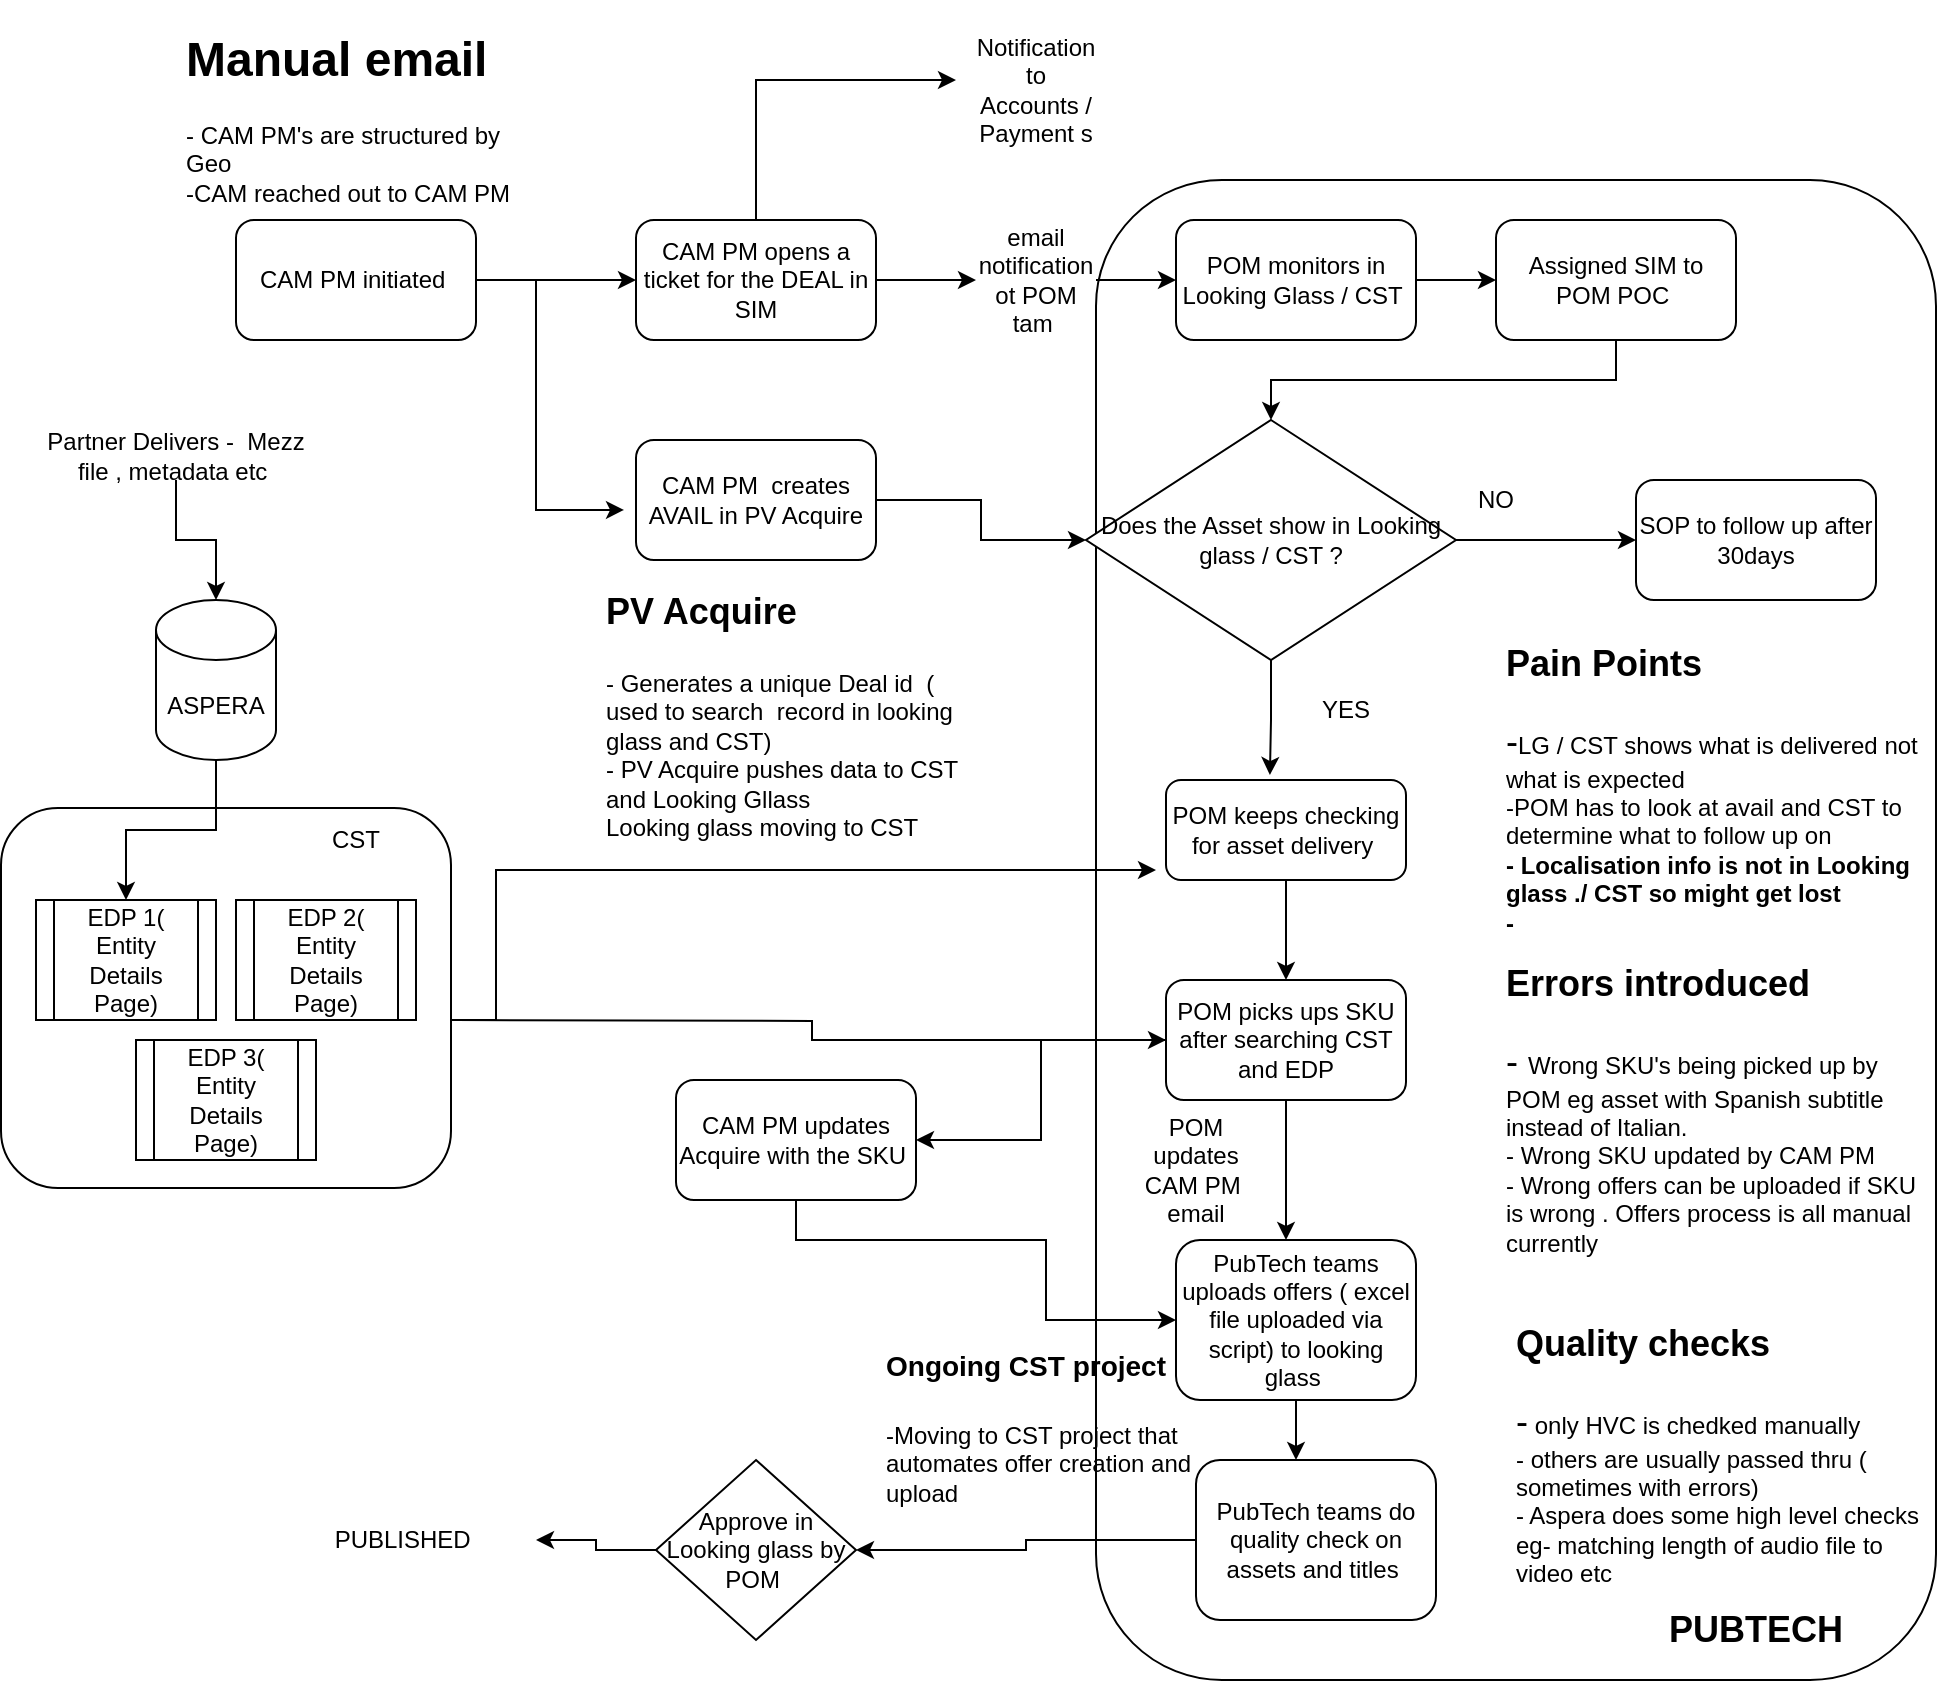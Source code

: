 <mxfile version="22.1.0" type="github">
  <diagram name="Page-1" id="KKaOIWQLvDGoXDmgkrxp">
    <mxGraphModel dx="954" dy="610" grid="1" gridSize="10" guides="1" tooltips="1" connect="1" arrows="1" fold="1" page="1" pageScale="1" pageWidth="1169" pageHeight="827" math="0" shadow="0">
      <root>
        <mxCell id="0" />
        <mxCell id="1" parent="0" />
        <mxCell id="pxU7jCNwbXPqKlXfrHt0-63" value="" style="rounded=1;whiteSpace=wrap;html=1;" parent="1" vertex="1">
          <mxGeometry x="550" y="100" width="420" height="750" as="geometry" />
        </mxCell>
        <mxCell id="pxU7jCNwbXPqKlXfrHt0-43" style="edgeStyle=orthogonalEdgeStyle;rounded=0;orthogonalLoop=1;jettySize=auto;html=1;" parent="1" edge="1">
          <mxGeometry relative="1" as="geometry">
            <mxPoint x="580" y="445" as="targetPoint" />
            <mxPoint x="227.5" y="524" as="sourcePoint" />
            <Array as="points">
              <mxPoint x="228" y="520" />
              <mxPoint x="250" y="520" />
              <mxPoint x="250" y="445" />
            </Array>
          </mxGeometry>
        </mxCell>
        <mxCell id="pxU7jCNwbXPqKlXfrHt0-45" style="edgeStyle=orthogonalEdgeStyle;rounded=0;orthogonalLoop=1;jettySize=auto;html=1;entryX=0;entryY=0.5;entryDx=0;entryDy=0;" parent="1" target="pxU7jCNwbXPqKlXfrHt0-38" edge="1">
          <mxGeometry relative="1" as="geometry">
            <mxPoint x="230" y="520" as="sourcePoint" />
          </mxGeometry>
        </mxCell>
        <mxCell id="pxU7jCNwbXPqKlXfrHt0-39" value="" style="rounded=1;whiteSpace=wrap;html=1;" parent="1" vertex="1">
          <mxGeometry x="2.5" y="414" width="225" height="190" as="geometry" />
        </mxCell>
        <mxCell id="pxU7jCNwbXPqKlXfrHt0-4" style="edgeStyle=orthogonalEdgeStyle;rounded=0;orthogonalLoop=1;jettySize=auto;html=1;entryX=0;entryY=0.5;entryDx=0;entryDy=0;" parent="1" source="pxU7jCNwbXPqKlXfrHt0-1" target="pxU7jCNwbXPqKlXfrHt0-3" edge="1">
          <mxGeometry relative="1" as="geometry" />
        </mxCell>
        <mxCell id="pxU7jCNwbXPqKlXfrHt0-1" value="CAM PM initiated&amp;nbsp;" style="rounded=1;whiteSpace=wrap;html=1;" parent="1" vertex="1">
          <mxGeometry x="120" y="120" width="120" height="60" as="geometry" />
        </mxCell>
        <mxCell id="pxU7jCNwbXPqKlXfrHt0-2" value="&lt;h1&gt;Manual email&amp;nbsp;&lt;/h1&gt;&lt;div&gt;- CAM PM&#39;s are structured by Geo&lt;/div&gt;&lt;div&gt;-CAM reached out to CAM PM&lt;/div&gt;" style="text;html=1;strokeColor=none;fillColor=none;spacing=5;spacingTop=-20;whiteSpace=wrap;overflow=hidden;rounded=0;" parent="1" vertex="1">
          <mxGeometry x="90" y="20" width="190" height="120" as="geometry" />
        </mxCell>
        <mxCell id="pxU7jCNwbXPqKlXfrHt0-5" style="edgeStyle=orthogonalEdgeStyle;rounded=0;orthogonalLoop=1;jettySize=auto;html=1;exitX=0.5;exitY=0;exitDx=0;exitDy=0;" parent="1" source="pxU7jCNwbXPqKlXfrHt0-3" edge="1">
          <mxGeometry relative="1" as="geometry">
            <mxPoint x="480" y="50" as="targetPoint" />
            <Array as="points">
              <mxPoint x="380" y="50" />
              <mxPoint x="480" y="50" />
            </Array>
          </mxGeometry>
        </mxCell>
        <mxCell id="pxU7jCNwbXPqKlXfrHt0-7" style="edgeStyle=orthogonalEdgeStyle;rounded=0;orthogonalLoop=1;jettySize=auto;html=1;" parent="1" source="pxU7jCNwbXPqKlXfrHt0-3" target="pxU7jCNwbXPqKlXfrHt0-8" edge="1">
          <mxGeometry relative="1" as="geometry">
            <mxPoint x="500" y="150" as="targetPoint" />
          </mxGeometry>
        </mxCell>
        <mxCell id="pxU7jCNwbXPqKlXfrHt0-3" value="CAM PM opens a ticket for the DEAL in SIM" style="rounded=1;whiteSpace=wrap;html=1;" parent="1" vertex="1">
          <mxGeometry x="320" y="120" width="120" height="60" as="geometry" />
        </mxCell>
        <mxCell id="pxU7jCNwbXPqKlXfrHt0-6" value="Notification to Accounts / Payment s" style="text;html=1;strokeColor=none;fillColor=none;align=center;verticalAlign=middle;whiteSpace=wrap;rounded=0;" parent="1" vertex="1">
          <mxGeometry x="490" y="40" width="60" height="30" as="geometry" />
        </mxCell>
        <mxCell id="pxU7jCNwbXPqKlXfrHt0-13" style="edgeStyle=orthogonalEdgeStyle;rounded=0;orthogonalLoop=1;jettySize=auto;html=1;" parent="1" source="pxU7jCNwbXPqKlXfrHt0-8" target="pxU7jCNwbXPqKlXfrHt0-12" edge="1">
          <mxGeometry relative="1" as="geometry" />
        </mxCell>
        <mxCell id="pxU7jCNwbXPqKlXfrHt0-8" value="email notification ot POM tam&amp;nbsp;" style="text;html=1;strokeColor=none;fillColor=none;align=center;verticalAlign=middle;whiteSpace=wrap;rounded=0;" parent="1" vertex="1">
          <mxGeometry x="490" y="135" width="60" height="30" as="geometry" />
        </mxCell>
        <mxCell id="pxU7jCNwbXPqKlXfrHt0-17" style="edgeStyle=orthogonalEdgeStyle;rounded=0;orthogonalLoop=1;jettySize=auto;html=1;" parent="1" source="pxU7jCNwbXPqKlXfrHt0-9" target="pxU7jCNwbXPqKlXfrHt0-16" edge="1">
          <mxGeometry relative="1" as="geometry" />
        </mxCell>
        <mxCell id="pxU7jCNwbXPqKlXfrHt0-9" value="CAM PM&amp;nbsp; creates AVAIL in PV Acquire" style="rounded=1;whiteSpace=wrap;html=1;" parent="1" vertex="1">
          <mxGeometry x="320" y="230" width="120" height="60" as="geometry" />
        </mxCell>
        <mxCell id="pxU7jCNwbXPqKlXfrHt0-10" style="edgeStyle=orthogonalEdgeStyle;rounded=0;orthogonalLoop=1;jettySize=auto;html=1;entryX=-0.05;entryY=0.583;entryDx=0;entryDy=0;entryPerimeter=0;" parent="1" source="pxU7jCNwbXPqKlXfrHt0-1" target="pxU7jCNwbXPqKlXfrHt0-9" edge="1">
          <mxGeometry relative="1" as="geometry">
            <Array as="points">
              <mxPoint x="270" y="150" />
              <mxPoint x="270" y="265" />
            </Array>
          </mxGeometry>
        </mxCell>
        <mxCell id="pxU7jCNwbXPqKlXfrHt0-11" value="&lt;h1&gt;&lt;font style=&quot;font-size: 18px;&quot;&gt;PV Acquire&amp;nbsp;&lt;/font&gt;&lt;/h1&gt;&lt;div&gt;- Generates a unique Deal id&amp;nbsp; ( used to search&amp;nbsp; record in looking glass and CST)&lt;/div&gt;&lt;div&gt;- PV Acquire pushes data to CST and Looking Gllass&amp;nbsp;&lt;/div&gt;&lt;div&gt;Looking glass moving to CST&amp;nbsp;&lt;/div&gt;" style="text;html=1;strokeColor=none;fillColor=none;spacing=5;spacingTop=-20;whiteSpace=wrap;overflow=hidden;rounded=0;" parent="1" vertex="1">
          <mxGeometry x="300" y="294" width="190" height="146" as="geometry" />
        </mxCell>
        <mxCell id="pxU7jCNwbXPqKlXfrHt0-15" style="edgeStyle=orthogonalEdgeStyle;rounded=0;orthogonalLoop=1;jettySize=auto;html=1;" parent="1" source="pxU7jCNwbXPqKlXfrHt0-12" target="pxU7jCNwbXPqKlXfrHt0-14" edge="1">
          <mxGeometry relative="1" as="geometry" />
        </mxCell>
        <mxCell id="pxU7jCNwbXPqKlXfrHt0-12" value="POM monitors in Looking Glass / CST&amp;nbsp;" style="rounded=1;whiteSpace=wrap;html=1;" parent="1" vertex="1">
          <mxGeometry x="590" y="120" width="120" height="60" as="geometry" />
        </mxCell>
        <mxCell id="pxU7jCNwbXPqKlXfrHt0-26" style="edgeStyle=orthogonalEdgeStyle;rounded=0;orthogonalLoop=1;jettySize=auto;html=1;entryX=0.5;entryY=0;entryDx=0;entryDy=0;" parent="1" source="pxU7jCNwbXPqKlXfrHt0-14" target="pxU7jCNwbXPqKlXfrHt0-16" edge="1">
          <mxGeometry relative="1" as="geometry">
            <Array as="points">
              <mxPoint x="810" y="200" />
              <mxPoint x="638" y="200" />
            </Array>
          </mxGeometry>
        </mxCell>
        <mxCell id="pxU7jCNwbXPqKlXfrHt0-14" value="Assigned SIM to POM POC&amp;nbsp;" style="rounded=1;whiteSpace=wrap;html=1;" parent="1" vertex="1">
          <mxGeometry x="750" y="120" width="120" height="60" as="geometry" />
        </mxCell>
        <mxCell id="pxU7jCNwbXPqKlXfrHt0-19" style="edgeStyle=orthogonalEdgeStyle;rounded=0;orthogonalLoop=1;jettySize=auto;html=1;" parent="1" source="pxU7jCNwbXPqKlXfrHt0-16" edge="1">
          <mxGeometry relative="1" as="geometry">
            <mxPoint x="820" y="280" as="targetPoint" />
          </mxGeometry>
        </mxCell>
        <mxCell id="pxU7jCNwbXPqKlXfrHt0-16" value="Does the Asset show in Looking glass / CST ?" style="rhombus;whiteSpace=wrap;html=1;" parent="1" vertex="1">
          <mxGeometry x="545" y="220" width="185" height="120" as="geometry" />
        </mxCell>
        <mxCell id="pxU7jCNwbXPqKlXfrHt0-21" value="NO" style="text;html=1;strokeColor=none;fillColor=none;align=center;verticalAlign=middle;whiteSpace=wrap;rounded=0;" parent="1" vertex="1">
          <mxGeometry x="720" y="245" width="60" height="30" as="geometry" />
        </mxCell>
        <mxCell id="pxU7jCNwbXPqKlXfrHt0-44" style="edgeStyle=orthogonalEdgeStyle;rounded=0;orthogonalLoop=1;jettySize=auto;html=1;entryX=0.5;entryY=0;entryDx=0;entryDy=0;" parent="1" source="pxU7jCNwbXPqKlXfrHt0-22" target="pxU7jCNwbXPqKlXfrHt0-38" edge="1">
          <mxGeometry relative="1" as="geometry" />
        </mxCell>
        <mxCell id="pxU7jCNwbXPqKlXfrHt0-22" value="POM keeps checking for asset delivery&amp;nbsp;" style="rounded=1;whiteSpace=wrap;html=1;" parent="1" vertex="1">
          <mxGeometry x="585" y="400" width="120" height="50" as="geometry" />
        </mxCell>
        <mxCell id="pxU7jCNwbXPqKlXfrHt0-23" value="SOP to follow up after 30days" style="rounded=1;whiteSpace=wrap;html=1;" parent="1" vertex="1">
          <mxGeometry x="820" y="250" width="120" height="60" as="geometry" />
        </mxCell>
        <mxCell id="pxU7jCNwbXPqKlXfrHt0-27" style="edgeStyle=orthogonalEdgeStyle;rounded=0;orthogonalLoop=1;jettySize=auto;html=1;entryX=0.433;entryY=-0.05;entryDx=0;entryDy=0;entryPerimeter=0;" parent="1" source="pxU7jCNwbXPqKlXfrHt0-16" target="pxU7jCNwbXPqKlXfrHt0-22" edge="1">
          <mxGeometry relative="1" as="geometry" />
        </mxCell>
        <mxCell id="pxU7jCNwbXPqKlXfrHt0-28" value="YES" style="text;html=1;strokeColor=none;fillColor=none;align=center;verticalAlign=middle;whiteSpace=wrap;rounded=0;" parent="1" vertex="1">
          <mxGeometry x="645" y="350" width="60" height="30" as="geometry" />
        </mxCell>
        <mxCell id="pxU7jCNwbXPqKlXfrHt0-29" value="&lt;h1&gt;&lt;font style=&quot;font-size: 18px;&quot;&gt;Pain Points&lt;/font&gt;&lt;/h1&gt;&lt;div&gt;&lt;font style=&quot;font-size: 18px;&quot;&gt;-&lt;/font&gt;&lt;font style=&quot;font-size: 12px;&quot;&gt;LG / CST shows what is delivered not what is expected&amp;nbsp;&lt;/font&gt;&lt;/div&gt;&lt;div&gt;&lt;font style=&quot;font-size: 12px;&quot;&gt;-POM has to look at avail and CST to determine what to follow up on&lt;/font&gt;&lt;/div&gt;&lt;div&gt;&lt;font style=&quot;font-size: 12px;&quot;&gt;&lt;b&gt;- Localisation info is not in Looking glass ./ CST so might get lost&lt;/b&gt;&lt;/font&gt;&lt;/div&gt;&lt;div&gt;&lt;font style=&quot;font-size: 12px;&quot;&gt;&lt;b&gt;-&lt;/b&gt;&lt;/font&gt;&lt;/div&gt;" style="text;html=1;strokeColor=none;fillColor=none;spacing=5;spacingTop=-20;whiteSpace=wrap;overflow=hidden;rounded=0;" parent="1" vertex="1">
          <mxGeometry x="750" y="320" width="230" height="160" as="geometry" />
        </mxCell>
        <mxCell id="pxU7jCNwbXPqKlXfrHt0-42" style="edgeStyle=orthogonalEdgeStyle;rounded=0;orthogonalLoop=1;jettySize=auto;html=1;entryX=0.5;entryY=0;entryDx=0;entryDy=0;" parent="1" source="pxU7jCNwbXPqKlXfrHt0-30" target="pxU7jCNwbXPqKlXfrHt0-34" edge="1">
          <mxGeometry relative="1" as="geometry" />
        </mxCell>
        <mxCell id="pxU7jCNwbXPqKlXfrHt0-30" value="ASPERA" style="shape=cylinder3;whiteSpace=wrap;html=1;boundedLbl=1;backgroundOutline=1;size=15;" parent="1" vertex="1">
          <mxGeometry x="80" y="310" width="60" height="80" as="geometry" />
        </mxCell>
        <mxCell id="pxU7jCNwbXPqKlXfrHt0-33" style="edgeStyle=orthogonalEdgeStyle;rounded=0;orthogonalLoop=1;jettySize=auto;html=1;" parent="1" source="pxU7jCNwbXPqKlXfrHt0-32" target="pxU7jCNwbXPqKlXfrHt0-30" edge="1">
          <mxGeometry relative="1" as="geometry" />
        </mxCell>
        <mxCell id="pxU7jCNwbXPqKlXfrHt0-32" value="Partner Delivers -&amp;nbsp; Mezz file , metadata etc&amp;nbsp;" style="text;html=1;strokeColor=none;fillColor=none;align=center;verticalAlign=middle;whiteSpace=wrap;rounded=0;" parent="1" vertex="1">
          <mxGeometry x="20" y="225" width="140" height="25" as="geometry" />
        </mxCell>
        <mxCell id="pxU7jCNwbXPqKlXfrHt0-34" value="EDP 1( Entity Details Page)" style="shape=process;whiteSpace=wrap;html=1;backgroundOutline=1;" parent="1" vertex="1">
          <mxGeometry x="20" y="460" width="90" height="60" as="geometry" />
        </mxCell>
        <mxCell id="pxU7jCNwbXPqKlXfrHt0-36" value="EDP 3( Entity Details Page)" style="shape=process;whiteSpace=wrap;html=1;backgroundOutline=1;" parent="1" vertex="1">
          <mxGeometry x="70" y="530" width="90" height="60" as="geometry" />
        </mxCell>
        <mxCell id="pxU7jCNwbXPqKlXfrHt0-37" value="EDP 2( Entity Details Page)" style="shape=process;whiteSpace=wrap;html=1;backgroundOutline=1;" parent="1" vertex="1">
          <mxGeometry x="120" y="460" width="90" height="60" as="geometry" />
        </mxCell>
        <mxCell id="pxU7jCNwbXPqKlXfrHt0-48" style="edgeStyle=orthogonalEdgeStyle;rounded=0;orthogonalLoop=1;jettySize=auto;html=1;entryX=1;entryY=0.5;entryDx=0;entryDy=0;" parent="1" source="pxU7jCNwbXPqKlXfrHt0-38" target="pxU7jCNwbXPqKlXfrHt0-47" edge="1">
          <mxGeometry relative="1" as="geometry" />
        </mxCell>
        <mxCell id="pxU7jCNwbXPqKlXfrHt0-50" style="edgeStyle=orthogonalEdgeStyle;rounded=0;orthogonalLoop=1;jettySize=auto;html=1;" parent="1" source="pxU7jCNwbXPqKlXfrHt0-38" edge="1">
          <mxGeometry relative="1" as="geometry">
            <mxPoint x="645" y="630" as="targetPoint" />
          </mxGeometry>
        </mxCell>
        <mxCell id="pxU7jCNwbXPqKlXfrHt0-38" value="POM picks ups SKU after searching CST and EDP" style="rounded=1;whiteSpace=wrap;html=1;" parent="1" vertex="1">
          <mxGeometry x="585" y="500" width="120" height="60" as="geometry" />
        </mxCell>
        <mxCell id="pxU7jCNwbXPqKlXfrHt0-40" value="CST" style="text;html=1;strokeColor=none;fillColor=none;align=center;verticalAlign=middle;whiteSpace=wrap;rounded=0;" parent="1" vertex="1">
          <mxGeometry x="150" y="415" width="60" height="30" as="geometry" />
        </mxCell>
        <mxCell id="pxU7jCNwbXPqKlXfrHt0-46" value="&lt;h1&gt;&lt;span style=&quot;font-size: 18px;&quot;&gt;Errors introduced&lt;/span&gt;&lt;/h1&gt;&lt;div&gt;&lt;font style=&quot;font-size: 18px;&quot;&gt;- &lt;/font&gt;&lt;font style=&quot;font-size: 12px;&quot;&gt;Wrong SKU&#39;s being picked up by POM eg asset with Spanish subtitle instead of Italian.&lt;/font&gt;&lt;/div&gt;&lt;div&gt;&lt;font style=&quot;font-size: 12px;&quot;&gt;- Wrong SKU updated by CAM PM&lt;/font&gt;&lt;/div&gt;&lt;div&gt;&lt;font style=&quot;font-size: 12px;&quot;&gt;- Wrong offers can be uploaded if SKU is wrong . Offers process is all manual currently&lt;/font&gt;&lt;/div&gt;&lt;div&gt;&lt;font style=&quot;font-size: 18px;&quot;&gt;&lt;br&gt;&lt;/font&gt;&lt;/div&gt;&lt;div&gt;&lt;br&gt;&lt;/div&gt;&lt;div&gt;&lt;font style=&quot;font-size: 12px;&quot;&gt;&lt;b&gt;-&lt;/b&gt;&lt;/font&gt;&lt;/div&gt;" style="text;html=1;strokeColor=none;fillColor=none;spacing=5;spacingTop=-20;whiteSpace=wrap;overflow=hidden;rounded=0;" parent="1" vertex="1">
          <mxGeometry x="750" y="480" width="220" height="200" as="geometry" />
        </mxCell>
        <mxCell id="pxU7jCNwbXPqKlXfrHt0-62" style="edgeStyle=orthogonalEdgeStyle;rounded=0;orthogonalLoop=1;jettySize=auto;html=1;entryX=0;entryY=0.5;entryDx=0;entryDy=0;" parent="1" source="pxU7jCNwbXPqKlXfrHt0-47" target="pxU7jCNwbXPqKlXfrHt0-52" edge="1">
          <mxGeometry relative="1" as="geometry">
            <Array as="points">
              <mxPoint x="400" y="630" />
              <mxPoint x="525" y="630" />
              <mxPoint x="525" y="670" />
            </Array>
          </mxGeometry>
        </mxCell>
        <mxCell id="pxU7jCNwbXPqKlXfrHt0-47" value="CAM PM updates Acquire with the SKU&amp;nbsp;" style="rounded=1;whiteSpace=wrap;html=1;" parent="1" vertex="1">
          <mxGeometry x="340" y="550" width="120" height="60" as="geometry" />
        </mxCell>
        <mxCell id="pxU7jCNwbXPqKlXfrHt0-49" value="POM updates CAM PM&amp;nbsp; email" style="text;html=1;strokeColor=none;fillColor=none;align=center;verticalAlign=middle;whiteSpace=wrap;rounded=0;" parent="1" vertex="1">
          <mxGeometry x="570" y="580" width="60" height="30" as="geometry" />
        </mxCell>
        <mxCell id="pxU7jCNwbXPqKlXfrHt0-54" style="edgeStyle=orthogonalEdgeStyle;rounded=0;orthogonalLoop=1;jettySize=auto;html=1;" parent="1" source="pxU7jCNwbXPqKlXfrHt0-52" edge="1">
          <mxGeometry relative="1" as="geometry">
            <mxPoint x="650" y="740" as="targetPoint" />
          </mxGeometry>
        </mxCell>
        <mxCell id="pxU7jCNwbXPqKlXfrHt0-52" value="PubTech teams uploads offers ( excel file uploaded via script) to looking glass&amp;nbsp;" style="rounded=1;whiteSpace=wrap;html=1;" parent="1" vertex="1">
          <mxGeometry x="590" y="630" width="120" height="80" as="geometry" />
        </mxCell>
        <mxCell id="pxU7jCNwbXPqKlXfrHt0-53" value="&lt;h1&gt;&lt;font style=&quot;font-size: 14px;&quot;&gt;Ongoing CST project&lt;/font&gt;&lt;/h1&gt;&lt;div&gt;&lt;font style=&quot;font-size: 12px;&quot;&gt;-Moving to CST project that automates offer creation and upload&amp;nbsp;&lt;/font&gt;&lt;/div&gt;" style="text;html=1;strokeColor=none;fillColor=none;spacing=5;spacingTop=-20;whiteSpace=wrap;overflow=hidden;rounded=0;" parent="1" vertex="1">
          <mxGeometry x="440" y="670" width="170" height="100" as="geometry" />
        </mxCell>
        <mxCell id="pxU7jCNwbXPqKlXfrHt0-58" style="edgeStyle=orthogonalEdgeStyle;rounded=0;orthogonalLoop=1;jettySize=auto;html=1;entryX=1;entryY=0.5;entryDx=0;entryDy=0;" parent="1" source="pxU7jCNwbXPqKlXfrHt0-55" target="pxU7jCNwbXPqKlXfrHt0-57" edge="1">
          <mxGeometry relative="1" as="geometry" />
        </mxCell>
        <mxCell id="pxU7jCNwbXPqKlXfrHt0-55" value="PubTech teams do quality check on assets and titles&amp;nbsp;" style="rounded=1;whiteSpace=wrap;html=1;" parent="1" vertex="1">
          <mxGeometry x="600" y="740" width="120" height="80" as="geometry" />
        </mxCell>
        <mxCell id="pxU7jCNwbXPqKlXfrHt0-56" value="&lt;h1&gt;&lt;span style=&quot;font-size: 18px;&quot;&gt;Quality checks&lt;/span&gt;&lt;/h1&gt;&lt;div&gt;&lt;span style=&quot;font-size: 18px;&quot;&gt;-&lt;/span&gt;&lt;font style=&quot;font-size: 12px;&quot;&gt; &lt;font style=&quot;&quot;&gt;only HVC is chedked manually&lt;/font&gt;&lt;/font&gt;&lt;/div&gt;&lt;div&gt;&lt;font style=&quot;font-size: 12px;&quot;&gt;- others are usually passed thru ( sometimes with errors)&lt;/font&gt;&lt;/div&gt;&lt;div&gt;&lt;font style=&quot;font-size: 12px;&quot;&gt;- Aspera does some high level checks eg- matching length of audio file to video etc&lt;/font&gt;&lt;/div&gt;" style="text;html=1;strokeColor=none;fillColor=none;spacing=5;spacingTop=-20;whiteSpace=wrap;overflow=hidden;rounded=0;" parent="1" vertex="1">
          <mxGeometry x="755" y="660" width="220" height="150" as="geometry" />
        </mxCell>
        <mxCell id="pxU7jCNwbXPqKlXfrHt0-59" style="edgeStyle=orthogonalEdgeStyle;rounded=0;orthogonalLoop=1;jettySize=auto;html=1;" parent="1" source="pxU7jCNwbXPqKlXfrHt0-57" target="pxU7jCNwbXPqKlXfrHt0-60" edge="1">
          <mxGeometry relative="1" as="geometry">
            <mxPoint x="240" y="785" as="targetPoint" />
          </mxGeometry>
        </mxCell>
        <mxCell id="pxU7jCNwbXPqKlXfrHt0-57" value="Approve in Looking glass by POM&amp;nbsp;" style="rhombus;whiteSpace=wrap;html=1;" parent="1" vertex="1">
          <mxGeometry x="330" y="740" width="100" height="90" as="geometry" />
        </mxCell>
        <mxCell id="pxU7jCNwbXPqKlXfrHt0-60" value="PUBLISHED&amp;nbsp;" style="text;html=1;strokeColor=none;fillColor=none;align=center;verticalAlign=middle;whiteSpace=wrap;rounded=0;" parent="1" vertex="1">
          <mxGeometry x="140" y="760" width="130" height="40" as="geometry" />
        </mxCell>
        <mxCell id="pxU7jCNwbXPqKlXfrHt0-64" value="&lt;b&gt;&lt;font style=&quot;font-size: 18px;&quot;&gt;PUBTECH&lt;/font&gt;&lt;/b&gt;" style="text;html=1;strokeColor=none;fillColor=none;align=center;verticalAlign=middle;whiteSpace=wrap;rounded=0;" parent="1" vertex="1">
          <mxGeometry x="850" y="810" width="60" height="30" as="geometry" />
        </mxCell>
      </root>
    </mxGraphModel>
  </diagram>
</mxfile>
